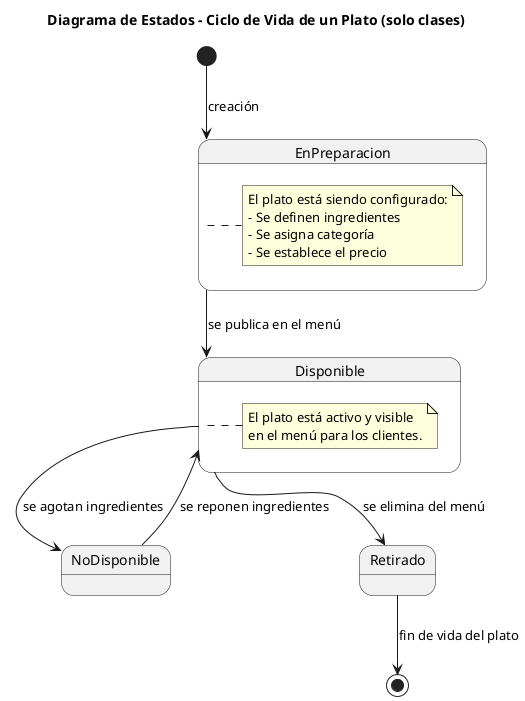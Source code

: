 @startuml Diagrama de Estados
title Diagrama de Estados - Ciclo de Vida de un Plato (solo clases)

[*] --> EnPreparacion : creación

state EnPreparacion {
  note right
    El plato está siendo configurado:
    - Se definen ingredientes
    - Se asigna categoría
    - Se establece el precio
  end note
}

EnPreparacion --> Disponible : se publica en el menú

state Disponible {
  note right
    El plato está activo y visible
    en el menú para los clientes.
  end note
}

Disponible --> NoDisponible : se agotan ingredientes
NoDisponible --> Disponible : se reponen ingredientes
Disponible --> Retirado : se elimina del menú
Retirado --> [*] : fin de vida del plato

@enduml
